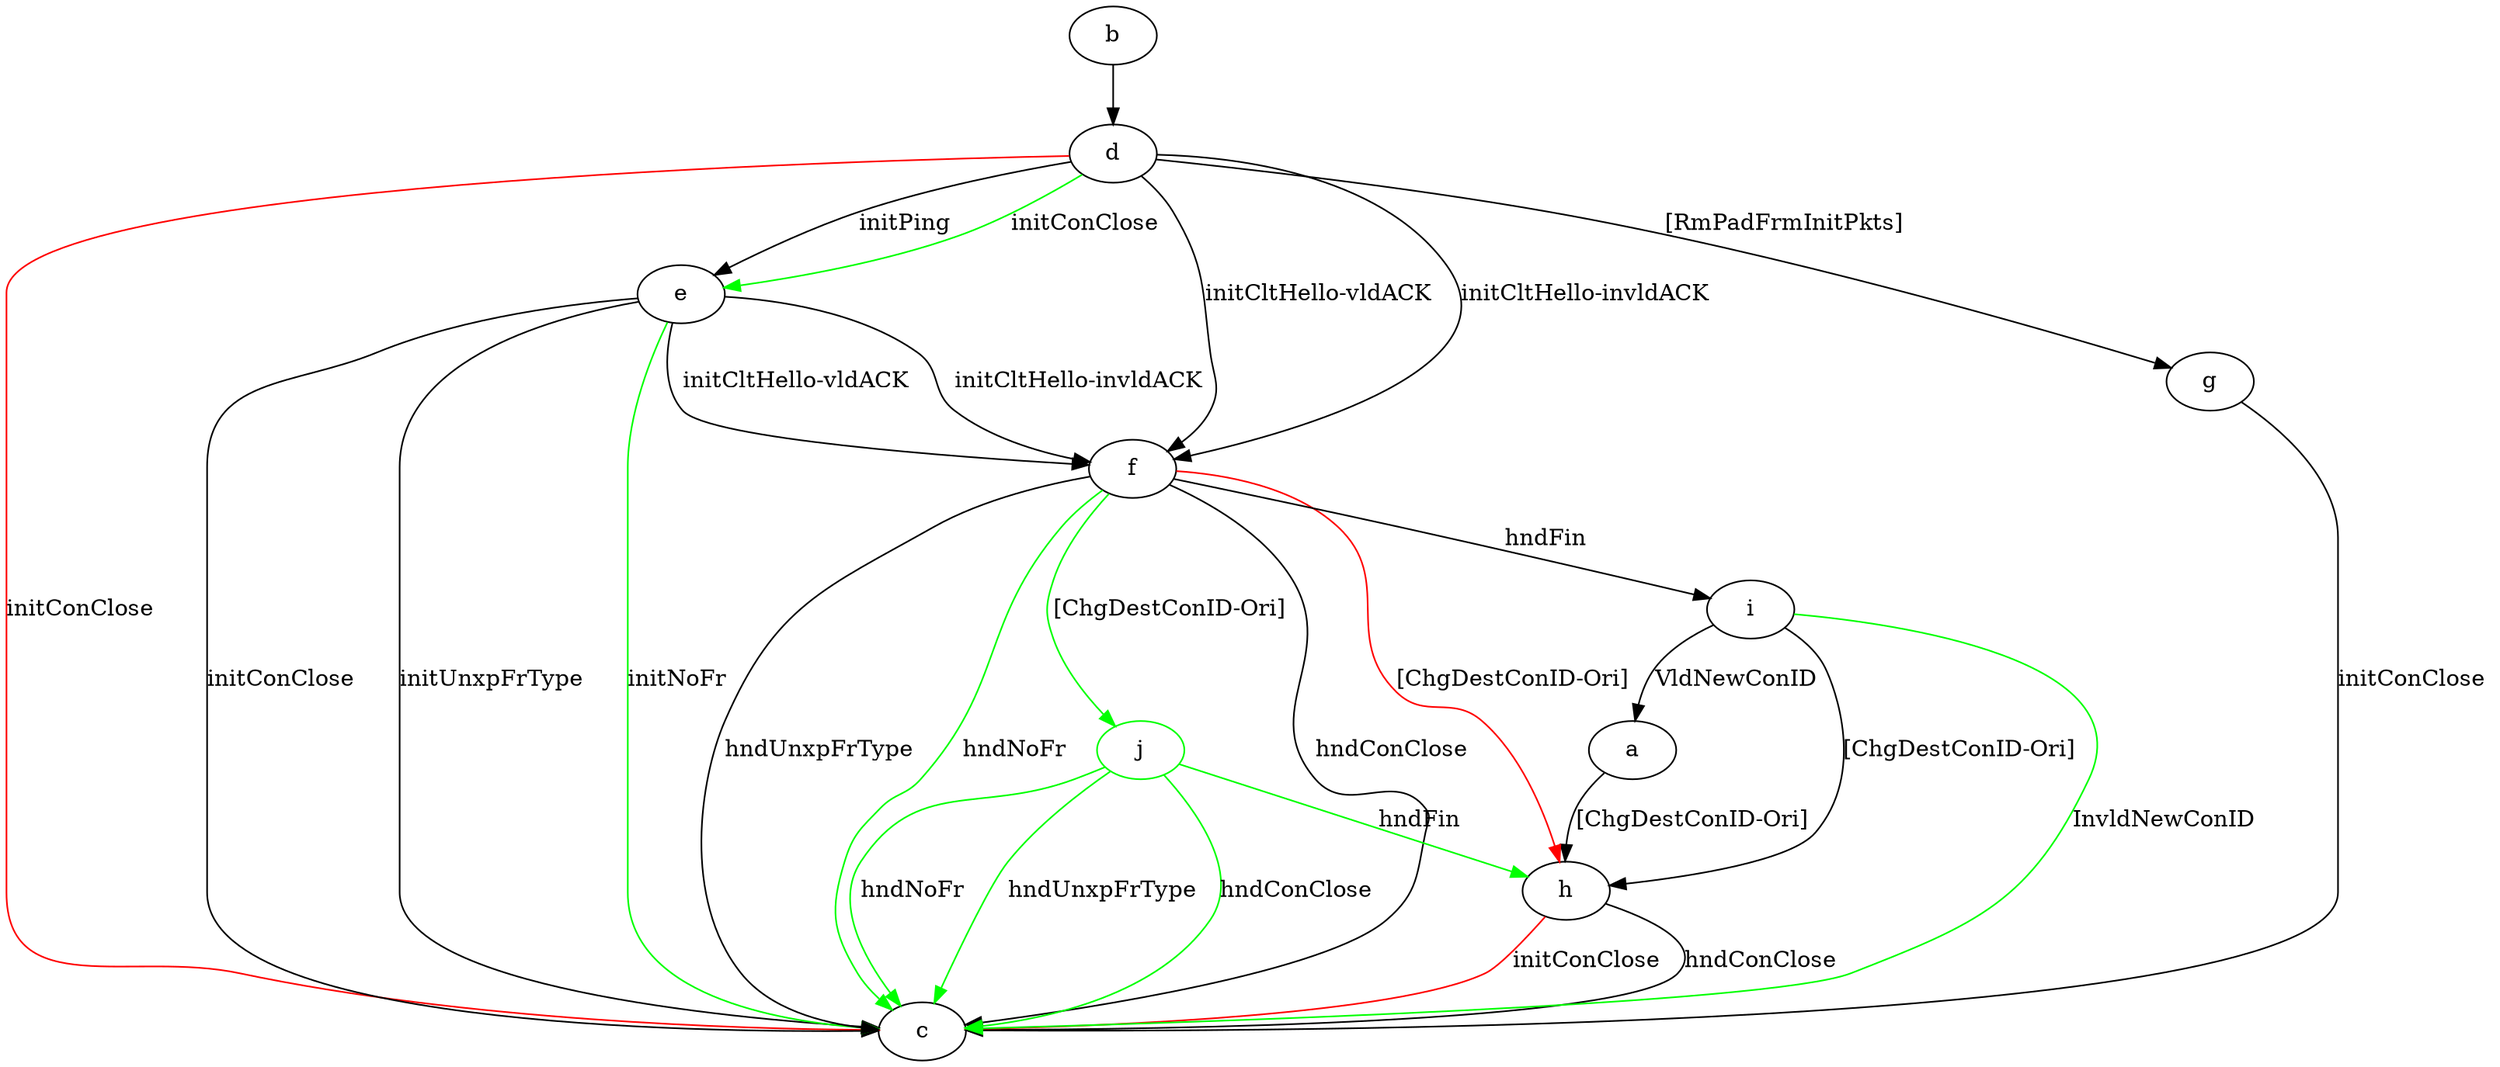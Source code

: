 digraph "" {
	a -> h	[key=0,
		label="[ChgDestConID-Ori] "];
	b -> d	[key=0];
	d -> c	[key=0,
		color=red,
		label="initConClose "];
	d -> e	[key=0,
		label="initPing "];
	d -> e	[key=1,
		color=green,
		label="initConClose "];
	d -> f	[key=0,
		label="initCltHello-vldACK "];
	d -> f	[key=1,
		label="initCltHello-invldACK "];
	d -> g	[key=0,
		label="[RmPadFrmInitPkts] "];
	e -> c	[key=0,
		label="initConClose "];
	e -> c	[key=1,
		label="initUnxpFrType "];
	e -> c	[key=2,
		color=green,
		label="initNoFr "];
	e -> f	[key=0,
		label="initCltHello-vldACK "];
	e -> f	[key=1,
		label="initCltHello-invldACK "];
	f -> c	[key=0,
		label="hndConClose "];
	f -> c	[key=1,
		label="hndUnxpFrType "];
	f -> c	[key=2,
		color=green,
		label="hndNoFr "];
	f -> h	[key=0,
		color=red,
		label="[ChgDestConID-Ori] "];
	f -> i	[key=0,
		label="hndFin "];
	j	[color=green];
	f -> j	[key=0,
		color=green,
		label="[ChgDestConID-Ori] "];
	g -> c	[key=0,
		label="initConClose "];
	h -> c	[key=0,
		label="hndConClose "];
	h -> c	[key=1,
		color=red,
		label="initConClose "];
	i -> a	[key=0,
		label="VldNewConID "];
	i -> c	[key=0,
		color=green,
		label="InvldNewConID "];
	i -> h	[key=0,
		label="[ChgDestConID-Ori] "];
	j -> c	[key=0,
		color=green,
		label="hndConClose "];
	j -> c	[key=1,
		color=green,
		label="hndNoFr "];
	j -> c	[key=2,
		color=green,
		label="hndUnxpFrType "];
	j -> h	[key=0,
		color=green,
		label="hndFin "];
}
